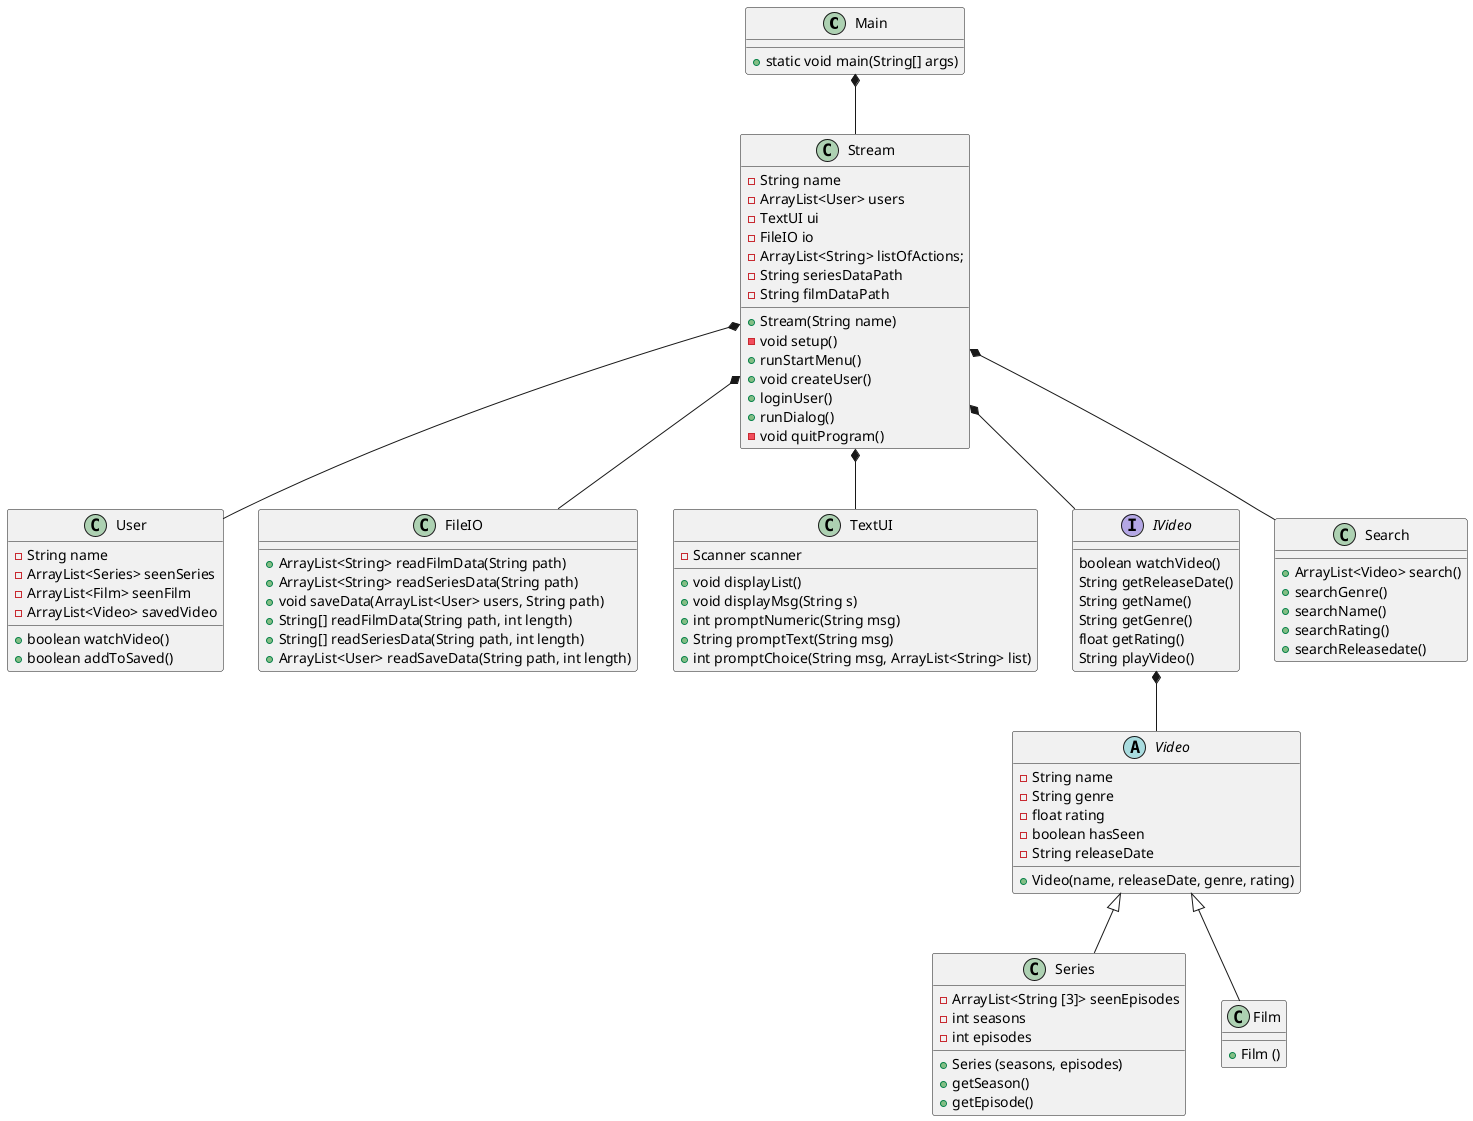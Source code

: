 @startuml
'https://plantuml.com/class-diagram

class Main{
+ static void main(String[] args)
}

class Stream{
- String name
'utilities
- ArrayList<User> users
- TextUI ui
- FileIO io
- ArrayList<String> listOfActions;
- String seriesDataPath
- String filmDataPath
'constructor
+ Stream(String name)
'methods
- void setup()
' setup er til er at læse data
+ runStartMenu()
+ void createUser()
' skal createUser være void? Det er den i matador
' createUser skal vel checke om der er andre med det brugernavn
+ loginUser()
' skal loginUser være void?
' den skal vel checke om der er en user med det username
+ runDialog()
' i runDialog kan man vælge at søge
- void quitProgram()
}


class User{
- String name
- ArrayList<Series> seenSeries
- ArrayList<Film> seenFilm
- ArrayList<Video> savedVideo
+ boolean watchVideo()
+ boolean addToSaved()
}

class FileIO{
+ ArrayList<String> readFilmData(String path)
+ ArrayList<String> readSeriesData(String path)
+ void saveData(ArrayList<User> users, String path)
+ String[] readFilmData(String path, int length)
+ String[] readSeriesData(String path, int length)
+ ArrayList<User> readSaveData(String path, int length)
}

class TextUI{
- Scanner scanner
+ void displayList()
+ void displayMsg(String s)
+ int promptNumeric(String msg)
+ String promptText(String msg)
+ int promptChoice(String msg, ArrayList<String> list)
}

interface IVideo {
boolean watchVideo()
String getReleaseDate()
String getName()
String getGenre()
float getRating()
String playVideo()
}

abstract Class Video{
- String name
- String genre
- float rating
- boolean hasSeen
- String releaseDate
'constructor
+ Video(name, releaseDate, genre, rating)
}

class Series{
- ArrayList<String [3]> seenEpisodes
- int seasons
- int episodes
+ Series (seasons, episodes)
+ getSeason()
+ getEpisode()
}

class Film {
'constructor
+ Film ()
}


class Search{
+ ArrayList<Video> search()
'methods til de forskellige søgemuligheder
' Skal disse returnere objekterne fra video?
+ searchGenre()
+ searchName()
+ searchRating()
+ searchReleasedate()
'skal vi have funktioner der kun søger blandt serier og film adskilt?
}

IVideo *-- Video

Video <|-- Series
Video <|-- Film

Main *-- Stream

Stream *-- User
Stream *-- FileIO
Stream *-- TextUI
Stream *-- IVideo
Stream *-- Search

@enduml
